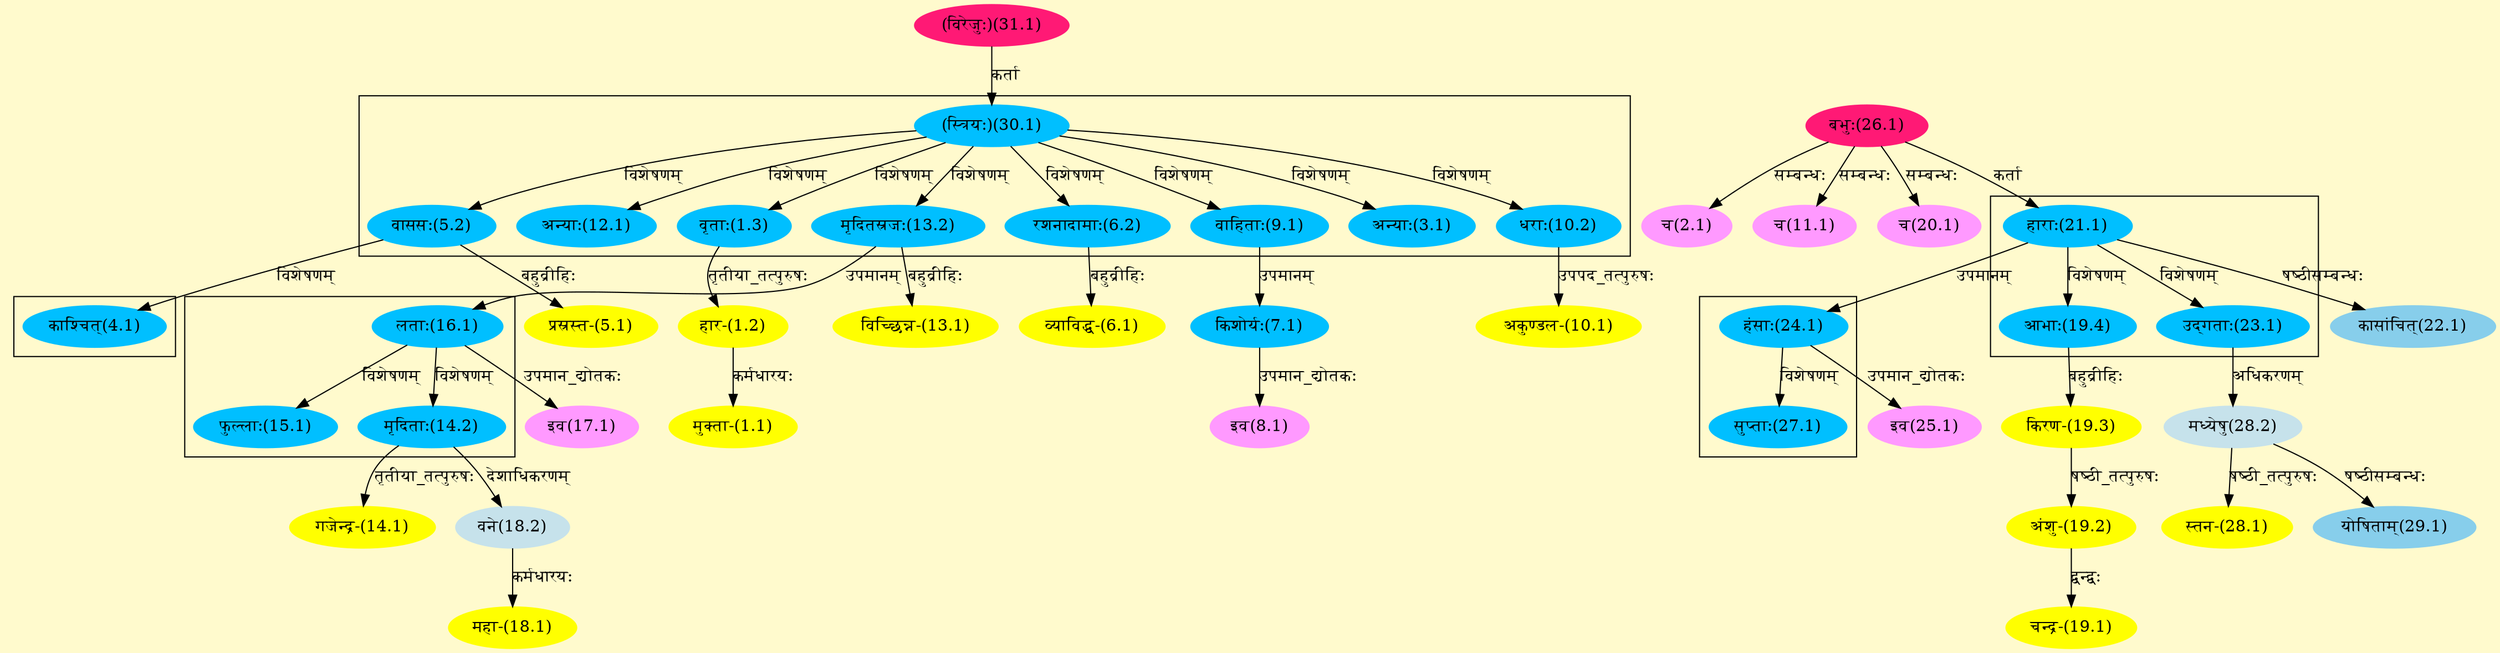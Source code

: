 digraph G{
rankdir=BT;
 compound=true;
 bgcolor="lemonchiffon1";

subgraph cluster_1{
Node1_3 [style=filled, color="#00BFFF" label = "वृताः(1.3)"]
Node30_1 [style=filled, color="#00BFFF" label = "(स्त्रियः)(30.1)"]
Node3_1 [style=filled, color="#00BFFF" label = "अन्याः(3.1)"]
Node5_2 [style=filled, color="#00BFFF" label = "वाससः(5.2)"]
Node6_2 [style=filled, color="#00BFFF" label = "रशनादामाः(6.2)"]
Node9_1 [style=filled, color="#00BFFF" label = "वाहिताः(9.1)"]
Node10_2 [style=filled, color="#00BFFF" label = "धराः(10.2)"]
Node12_1 [style=filled, color="#00BFFF" label = "अन्याः(12.1)"]
Node13_2 [style=filled, color="#00BFFF" label = "मृदितस्रजः(13.2)"]

}

subgraph cluster_2{
Node4_1 [style=filled, color="#00BFFF" label = "काश्चित्(4.1)"]
Node5_2 [style=filled, color="#00BFFF" label = "वाससः(5.2)"]

}

subgraph cluster_3{
Node14_2 [style=filled, color="#00BFFF" label = "मृदिताः(14.2)"]
Node16_1 [style=filled, color="#00BFFF" label = "लताः(16.1)"]
Node15_1 [style=filled, color="#00BFFF" label = "फुल्लाः(15.1)"]

}

subgraph cluster_4{
Node19_4 [style=filled, color="#00BFFF" label = "आभाः(19.4)"]
Node21_1 [style=filled, color="#00BFFF" label = "हाराः(21.1)"]
Node23_1 [style=filled, color="#00BFFF" label = "उद्गताः(23.1)"]

}

subgraph cluster_5{
Node27_1 [style=filled, color="#00BFFF" label = "सुप्ताः(27.1)"]
Node24_1 [style=filled, color="#00BFFF" label = "हंसाः(24.1)"]

}
Node1_1 [style=filled, color="#FFFF00" label = "मुक्ता-(1.1)"]
Node1_2 [style=filled, color="#FFFF00" label = "हार-(1.2)"]
Node1_3 [style=filled, color="#00BFFF" label = "वृताः(1.3)"]
Node2_1 [style=filled, color="#FF99FF" label = "च(2.1)"]
Node26_1 [style=filled, color="#FF1975" label = "बभुः(26.1)"]
Node5_1 [style=filled, color="#FFFF00" label = "प्रस्रस्त-(5.1)"]
Node5_2 [style=filled, color="#00BFFF" label = "वाससः(5.2)"]
Node6_1 [style=filled, color="#FFFF00" label = "व्याविद्ध-(6.1)"]
Node6_2 [style=filled, color="#00BFFF" label = "रशनादामाः(6.2)"]
Node7_1 [style=filled, color="#00BFFF" label = "किशोर्यः(7.1)"]
Node9_1 [style=filled, color="#00BFFF" label = "वाहिताः(9.1)"]
Node8_1 [style=filled, color="#FF99FF" label = "इव(8.1)"]
Node10_1 [style=filled, color="#FFFF00" label = "अकुण्डल-(10.1)"]
Node10_2 [style=filled, color="#00BFFF" label = "धराः(10.2)"]
Node11_1 [style=filled, color="#FF99FF" label = "च(11.1)"]
Node13_1 [style=filled, color="#FFFF00" label = "विच्छिन्न-(13.1)"]
Node13_2 [style=filled, color="#00BFFF" label = "मृदितस्रजः(13.2)"]
Node14_1 [style=filled, color="#FFFF00" label = "गजेन्द्र-(14.1)"]
Node14_2 [style=filled, color="#00BFFF" label = "मृदिताः(14.2)"]
Node16_1 [style=filled, color="#00BFFF" label = "लताः(16.1)"]
Node17_1 [style=filled, color="#FF99FF" label = "इव(17.1)"]
Node18_1 [style=filled, color="#FFFF00" label = "महा-(18.1)"]
Node18_2 [style=filled, color="#C6E2EB" label = "वने(18.2)"]
Node19_1 [style=filled, color="#FFFF00" label = "चन्द्र-(19.1)"]
Node19_2 [style=filled, color="#FFFF00" label = "अंशु-(19.2)"]
Node19_3 [style=filled, color="#FFFF00" label = "किरण-(19.3)"]
Node19_4 [style=filled, color="#00BFFF" label = "आभाः(19.4)"]
Node20_1 [style=filled, color="#FF99FF" label = "च(20.1)"]
Node21_1 [style=filled, color="#00BFFF" label = "हाराः(21.1)"]
Node22_1 [style=filled, color="#87CEEB" label = "कासांचित्(22.1)"]
Node24_1 [style=filled, color="#00BFFF" label = "हंसाः(24.1)"]
Node25_1 [style=filled, color="#FF99FF" label = "इव(25.1)"]
Node [style=filled, color="" label = "()"]
Node28_1 [style=filled, color="#FFFF00" label = "स्तन-(28.1)"]
Node28_2 [style=filled, color="#C6E2EB" label = "मध्येषु(28.2)"]
Node23_1 [style=filled, color="#00BFFF" label = "उद्गताः(23.1)"]
Node29_1 [style=filled, color="#87CEEB" label = "योषिताम्(29.1)"]
Node30_1 [style=filled, color="#00BFFF" label = "(स्त्रियः)(30.1)"]
Node31_1 [style=filled, color="#FF1975" label = "(विरेजुः)(31.1)"]
/* Start of Relations section */

Node1_1 -> Node1_2 [  label="कर्मधारयः"  dir="back" ]
Node1_2 -> Node1_3 [  label="तृतीया_तत्पुरुषः"  dir="back" ]
Node1_3 -> Node30_1 [  label="विशेषणम्"  dir="back" ]
Node2_1 -> Node26_1 [  label="सम्बन्धः"  dir="back" ]
Node3_1 -> Node30_1 [  label="विशेषणम्"  dir="back" ]
Node4_1 -> Node5_2 [  label="विशेषणम्"  dir="back" ]
Node5_1 -> Node5_2 [  label="बहुव्रीहिः"  dir="back" ]
Node5_2 -> Node30_1 [  label="विशेषणम्"  dir="back" ]
Node6_1 -> Node6_2 [  label="बहुव्रीहिः"  dir="back" ]
Node6_2 -> Node30_1 [  label="विशेषणम्"  dir="back" ]
Node7_1 -> Node9_1 [  label="उपमानम्"  dir="back" ]
Node8_1 -> Node7_1 [  label="उपमान_द्योतकः"  dir="back" ]
Node9_1 -> Node30_1 [  label="विशेषणम्"  dir="back" ]
Node10_1 -> Node10_2 [  label="उपपद_तत्पुरुषः"  dir="back" ]
Node10_2 -> Node30_1 [  label="विशेषणम्"  dir="back" ]
Node11_1 -> Node26_1 [  label="सम्बन्धः"  dir="back" ]
Node12_1 -> Node30_1 [  label="विशेषणम्"  dir="back" ]
Node13_1 -> Node13_2 [  label="बहुव्रीहिः"  dir="back" ]
Node13_2 -> Node30_1 [  label="विशेषणम्"  dir="back" ]
Node14_1 -> Node14_2 [  label="तृतीया_तत्पुरुषः"  dir="back" ]
Node14_2 -> Node16_1 [  label="विशेषणम्"  dir="back" ]
Node15_1 -> Node16_1 [  label="विशेषणम्"  dir="back" ]
Node16_1 -> Node13_2 [  label="उपमानम्"  dir="back" ]
Node17_1 -> Node16_1 [  label="उपमान_द्योतकः"  dir="back" ]
Node18_1 -> Node18_2 [  label="कर्मधारयः"  dir="back" ]
Node18_2 -> Node14_2 [  label="देशाधिकरणम्"  dir="back" ]
Node19_1 -> Node19_2 [  label="द्वन्द्वः"  dir="back" ]
Node19_2 -> Node19_3 [  label="षष्ठी_तत्पुरुषः"  dir="back" ]
Node19_3 -> Node19_4 [  label="बहुव्रीहिः"  dir="back" ]
Node19_4 -> Node21_1 [  label="विशेषणम्"  dir="back" ]
Node20_1 -> Node26_1 [  label="सम्बन्धः"  dir="back" ]
Node21_1 -> Node26_1 [  label="कर्ता"  dir="back" ]
Node22_1 -> Node21_1 [  label="षष्ठीसम्बन्धः"  dir="back" ]
Node23_1 -> Node21_1 [  label="विशेषणम्"  dir="back" ]
Node24_1 -> Node21_1 [  label="उपमानम्"  dir="back" ]
Node25_1 -> Node24_1 [  label="उपमान_द्योतकः"  dir="back" ]
Node27_1 -> Node24_1 [  label="विशेषणम्"  dir="back" ]
Node28_1 -> Node28_2 [  label="षष्ठी_तत्पुरुषः"  dir="back" ]
Node28_2 -> Node23_1 [  label="अधिकरणम्"  dir="back" ]
Node29_1 -> Node28_2 [  label="षष्ठीसम्बन्धः"  dir="back" ]
Node30_1 -> Node31_1 [  label="कर्ता"  dir="back" ]
}
